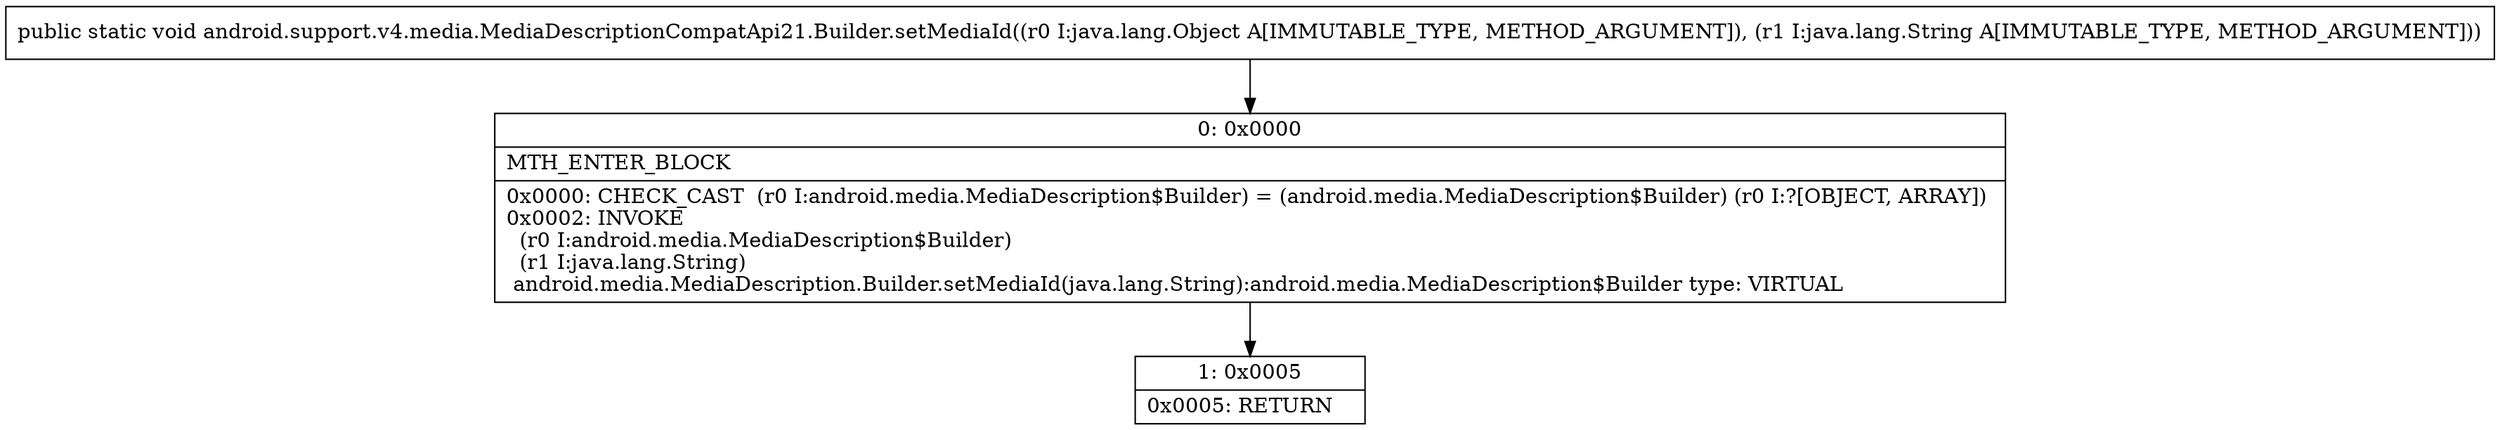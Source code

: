 digraph "CFG forandroid.support.v4.media.MediaDescriptionCompatApi21.Builder.setMediaId(Ljava\/lang\/Object;Ljava\/lang\/String;)V" {
Node_0 [shape=record,label="{0\:\ 0x0000|MTH_ENTER_BLOCK\l|0x0000: CHECK_CAST  (r0 I:android.media.MediaDescription$Builder) = (android.media.MediaDescription$Builder) (r0 I:?[OBJECT, ARRAY]) \l0x0002: INVOKE  \l  (r0 I:android.media.MediaDescription$Builder)\l  (r1 I:java.lang.String)\l android.media.MediaDescription.Builder.setMediaId(java.lang.String):android.media.MediaDescription$Builder type: VIRTUAL \l}"];
Node_1 [shape=record,label="{1\:\ 0x0005|0x0005: RETURN   \l}"];
MethodNode[shape=record,label="{public static void android.support.v4.media.MediaDescriptionCompatApi21.Builder.setMediaId((r0 I:java.lang.Object A[IMMUTABLE_TYPE, METHOD_ARGUMENT]), (r1 I:java.lang.String A[IMMUTABLE_TYPE, METHOD_ARGUMENT])) }"];
MethodNode -> Node_0;
Node_0 -> Node_1;
}

